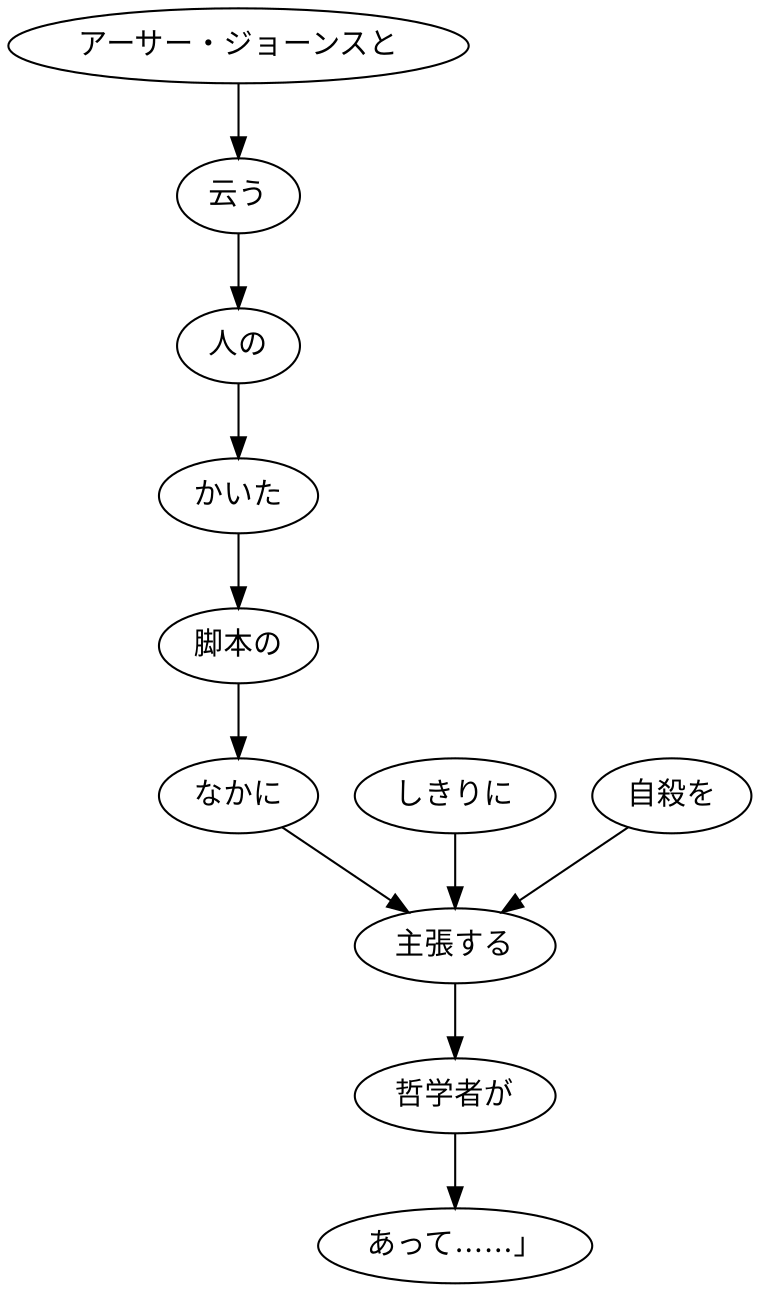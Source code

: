 digraph graph8608 {
	node0 [label="アーサー・ジョーンスと"];
	node1 [label="云う"];
	node2 [label="人の"];
	node3 [label="かいた"];
	node4 [label="脚本の"];
	node5 [label="なかに"];
	node6 [label="しきりに"];
	node7 [label="自殺を"];
	node8 [label="主張する"];
	node9 [label="哲学者が"];
	node10 [label="あって……」"];
	node0 -> node1;
	node1 -> node2;
	node2 -> node3;
	node3 -> node4;
	node4 -> node5;
	node5 -> node8;
	node6 -> node8;
	node7 -> node8;
	node8 -> node9;
	node9 -> node10;
}
